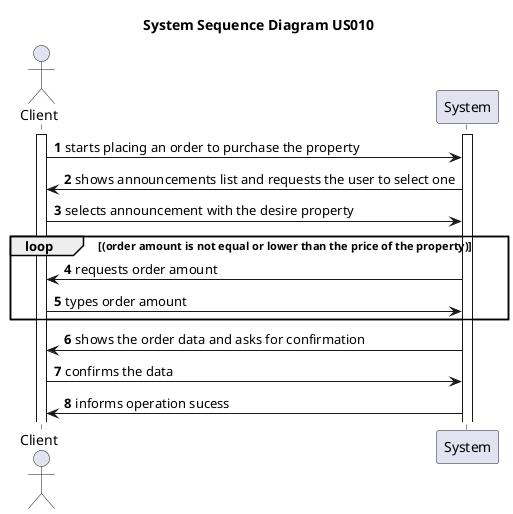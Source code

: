 @startuml

title System Sequence Diagram US010

actor Client as client
participant System as ui

autonumber

activate client
activate ui

client -> ui: starts placing an order to purchase the property

ui -> client: shows announcements list and requests the user to select one

client -> ui: selects announcement with the desire property

loop (order amount is not equal or lower than the price of the property)

        ui -> client: requests order amount
        client -> ui: types order amount

end

ui -> client: shows the order data and asks for confirmation

client -> ui: confirms the data

ui -> client: informs operation sucess


@enduml